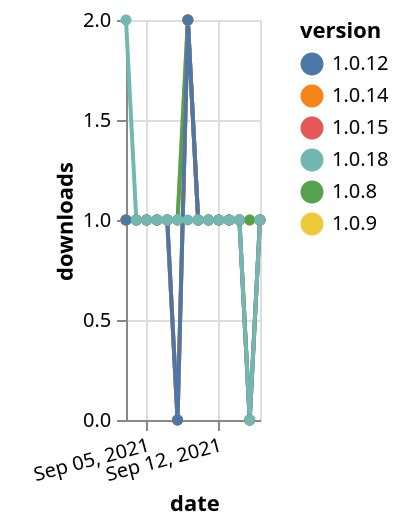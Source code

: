 {"$schema": "https://vega.github.io/schema/vega-lite/v5.json", "description": "A simple bar chart with embedded data.", "data": {"values": [{"date": "2021-09-03", "total": 167, "delta": 1, "version": "1.0.9"}, {"date": "2021-09-04", "total": 168, "delta": 1, "version": "1.0.9"}, {"date": "2021-09-05", "total": 169, "delta": 1, "version": "1.0.9"}, {"date": "2021-09-06", "total": 170, "delta": 1, "version": "1.0.9"}, {"date": "2021-09-07", "total": 171, "delta": 1, "version": "1.0.9"}, {"date": "2021-09-08", "total": 172, "delta": 1, "version": "1.0.9"}, {"date": "2021-09-09", "total": 174, "delta": 2, "version": "1.0.9"}, {"date": "2021-09-10", "total": 175, "delta": 1, "version": "1.0.9"}, {"date": "2021-09-11", "total": 176, "delta": 1, "version": "1.0.9"}, {"date": "2021-09-12", "total": 177, "delta": 1, "version": "1.0.9"}, {"date": "2021-09-13", "total": 178, "delta": 1, "version": "1.0.9"}, {"date": "2021-09-14", "total": 179, "delta": 1, "version": "1.0.9"}, {"date": "2021-09-15", "total": 180, "delta": 1, "version": "1.0.9"}, {"date": "2021-09-16", "total": 181, "delta": 1, "version": "1.0.9"}, {"date": "2021-09-03", "total": 219, "delta": 1, "version": "1.0.8"}, {"date": "2021-09-04", "total": 220, "delta": 1, "version": "1.0.8"}, {"date": "2021-09-05", "total": 221, "delta": 1, "version": "1.0.8"}, {"date": "2021-09-06", "total": 222, "delta": 1, "version": "1.0.8"}, {"date": "2021-09-07", "total": 223, "delta": 1, "version": "1.0.8"}, {"date": "2021-09-08", "total": 224, "delta": 1, "version": "1.0.8"}, {"date": "2021-09-09", "total": 226, "delta": 2, "version": "1.0.8"}, {"date": "2021-09-10", "total": 227, "delta": 1, "version": "1.0.8"}, {"date": "2021-09-11", "total": 228, "delta": 1, "version": "1.0.8"}, {"date": "2021-09-12", "total": 229, "delta": 1, "version": "1.0.8"}, {"date": "2021-09-13", "total": 230, "delta": 1, "version": "1.0.8"}, {"date": "2021-09-14", "total": 231, "delta": 1, "version": "1.0.8"}, {"date": "2021-09-15", "total": 232, "delta": 1, "version": "1.0.8"}, {"date": "2021-09-16", "total": 233, "delta": 1, "version": "1.0.8"}, {"date": "2021-09-03", "total": 131, "delta": 1, "version": "1.0.15"}, {"date": "2021-09-04", "total": 132, "delta": 1, "version": "1.0.15"}, {"date": "2021-09-05", "total": 133, "delta": 1, "version": "1.0.15"}, {"date": "2021-09-06", "total": 134, "delta": 1, "version": "1.0.15"}, {"date": "2021-09-07", "total": 135, "delta": 1, "version": "1.0.15"}, {"date": "2021-09-08", "total": 135, "delta": 0, "version": "1.0.15"}, {"date": "2021-09-09", "total": 137, "delta": 2, "version": "1.0.15"}, {"date": "2021-09-10", "total": 138, "delta": 1, "version": "1.0.15"}, {"date": "2021-09-11", "total": 139, "delta": 1, "version": "1.0.15"}, {"date": "2021-09-12", "total": 140, "delta": 1, "version": "1.0.15"}, {"date": "2021-09-13", "total": 141, "delta": 1, "version": "1.0.15"}, {"date": "2021-09-14", "total": 142, "delta": 1, "version": "1.0.15"}, {"date": "2021-09-15", "total": 142, "delta": 0, "version": "1.0.15"}, {"date": "2021-09-16", "total": 143, "delta": 1, "version": "1.0.15"}, {"date": "2021-09-03", "total": 141, "delta": 1, "version": "1.0.14"}, {"date": "2021-09-04", "total": 142, "delta": 1, "version": "1.0.14"}, {"date": "2021-09-05", "total": 143, "delta": 1, "version": "1.0.14"}, {"date": "2021-09-06", "total": 144, "delta": 1, "version": "1.0.14"}, {"date": "2021-09-07", "total": 145, "delta": 1, "version": "1.0.14"}, {"date": "2021-09-08", "total": 145, "delta": 0, "version": "1.0.14"}, {"date": "2021-09-09", "total": 147, "delta": 2, "version": "1.0.14"}, {"date": "2021-09-10", "total": 148, "delta": 1, "version": "1.0.14"}, {"date": "2021-09-11", "total": 149, "delta": 1, "version": "1.0.14"}, {"date": "2021-09-12", "total": 150, "delta": 1, "version": "1.0.14"}, {"date": "2021-09-13", "total": 151, "delta": 1, "version": "1.0.14"}, {"date": "2021-09-14", "total": 152, "delta": 1, "version": "1.0.14"}, {"date": "2021-09-15", "total": 152, "delta": 0, "version": "1.0.14"}, {"date": "2021-09-16", "total": 153, "delta": 1, "version": "1.0.14"}, {"date": "2021-09-03", "total": 164, "delta": 1, "version": "1.0.12"}, {"date": "2021-09-04", "total": 165, "delta": 1, "version": "1.0.12"}, {"date": "2021-09-05", "total": 166, "delta": 1, "version": "1.0.12"}, {"date": "2021-09-06", "total": 167, "delta": 1, "version": "1.0.12"}, {"date": "2021-09-07", "total": 168, "delta": 1, "version": "1.0.12"}, {"date": "2021-09-08", "total": 168, "delta": 0, "version": "1.0.12"}, {"date": "2021-09-09", "total": 170, "delta": 2, "version": "1.0.12"}, {"date": "2021-09-10", "total": 171, "delta": 1, "version": "1.0.12"}, {"date": "2021-09-11", "total": 172, "delta": 1, "version": "1.0.12"}, {"date": "2021-09-12", "total": 173, "delta": 1, "version": "1.0.12"}, {"date": "2021-09-13", "total": 174, "delta": 1, "version": "1.0.12"}, {"date": "2021-09-14", "total": 175, "delta": 1, "version": "1.0.12"}, {"date": "2021-09-15", "total": 175, "delta": 0, "version": "1.0.12"}, {"date": "2021-09-16", "total": 176, "delta": 1, "version": "1.0.12"}, {"date": "2021-09-03", "total": 150, "delta": 2, "version": "1.0.18"}, {"date": "2021-09-04", "total": 151, "delta": 1, "version": "1.0.18"}, {"date": "2021-09-05", "total": 152, "delta": 1, "version": "1.0.18"}, {"date": "2021-09-06", "total": 153, "delta": 1, "version": "1.0.18"}, {"date": "2021-09-07", "total": 154, "delta": 1, "version": "1.0.18"}, {"date": "2021-09-08", "total": 155, "delta": 1, "version": "1.0.18"}, {"date": "2021-09-09", "total": 156, "delta": 1, "version": "1.0.18"}, {"date": "2021-09-10", "total": 157, "delta": 1, "version": "1.0.18"}, {"date": "2021-09-11", "total": 158, "delta": 1, "version": "1.0.18"}, {"date": "2021-09-12", "total": 159, "delta": 1, "version": "1.0.18"}, {"date": "2021-09-13", "total": 160, "delta": 1, "version": "1.0.18"}, {"date": "2021-09-14", "total": 161, "delta": 1, "version": "1.0.18"}, {"date": "2021-09-15", "total": 161, "delta": 0, "version": "1.0.18"}, {"date": "2021-09-16", "total": 162, "delta": 1, "version": "1.0.18"}]}, "width": "container", "mark": {"type": "line", "point": {"filled": true}}, "encoding": {"x": {"field": "date", "type": "temporal", "timeUnit": "yearmonthdate", "title": "date", "axis": {"labelAngle": -15}}, "y": {"field": "delta", "type": "quantitative", "title": "downloads"}, "color": {"field": "version", "type": "nominal"}, "tooltip": {"field": "delta"}}}